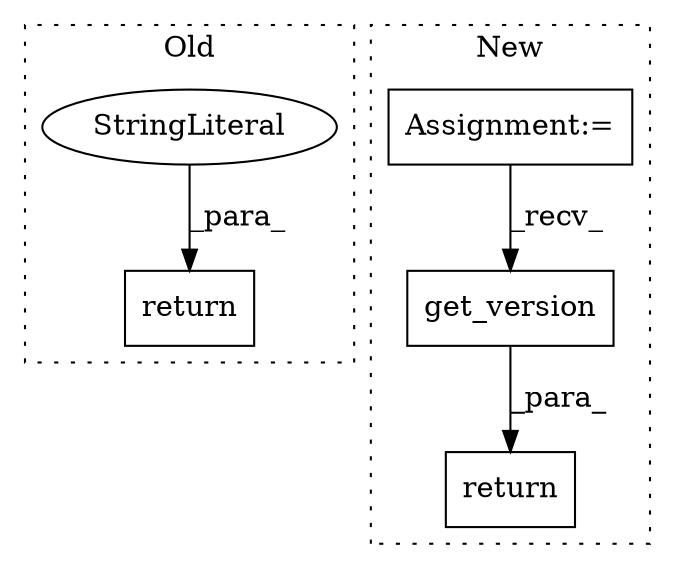 digraph G {
subgraph cluster0 {
1 [label="return" a="41" s="185" l="7" shape="box"];
5 [label="StringLiteral" a="45" s="192" l="9" shape="ellipse"];
label = "Old";
style="dotted";
}
subgraph cluster1 {
2 [label="get_version" a="32" s="232" l="13" shape="box"];
3 [label="return" a="41" s="201" l="7" shape="box"];
4 [label="Assignment:=" a="7" s="189" l="6" shape="box"];
label = "New";
style="dotted";
}
2 -> 3 [label="_para_"];
4 -> 2 [label="_recv_"];
5 -> 1 [label="_para_"];
}